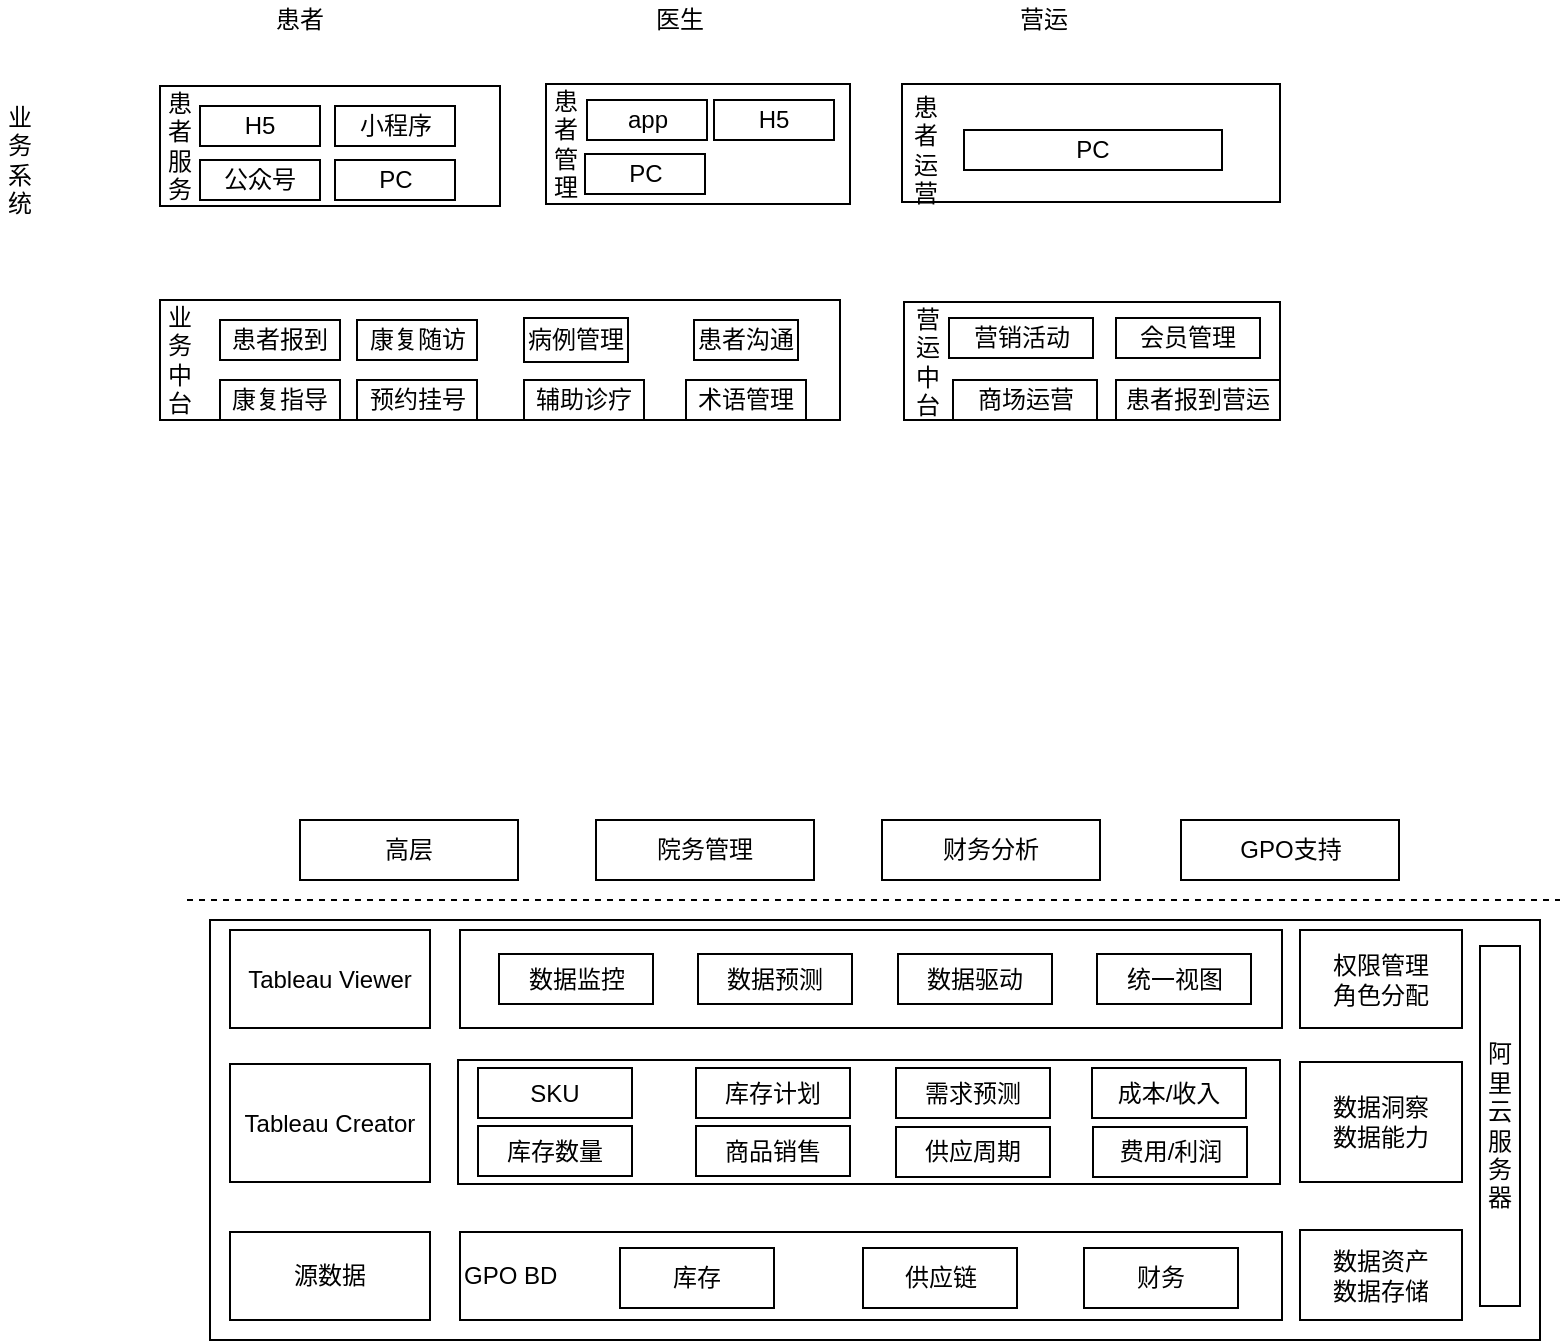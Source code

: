 <mxfile version="12.2.3" type="github" pages="1">
  <diagram id="mo2l67mq2gf-snKIyfyM" name="Page-1">
    <mxGraphModel dx="1426" dy="794" grid="1" gridSize="10" guides="1" tooltips="1" connect="1" arrows="1" fold="1" page="1" pageScale="1" pageWidth="827" pageHeight="1169" math="0" shadow="0">
      <root>
        <mxCell id="0"/>
        <mxCell id="1" parent="0"/>
        <mxCell id="0tHurYUijRGF0hzQCr-z-38" value="" style="rounded=0;whiteSpace=wrap;html=1;" vertex="1" parent="1">
          <mxGeometry x="145" y="500" width="665" height="210" as="geometry"/>
        </mxCell>
        <mxCell id="LToKzMWMvAvoS6rcVrgp-2" value="" style="rounded=0;whiteSpace=wrap;html=1;" vertex="1" parent="1">
          <mxGeometry x="120" y="190" width="340" height="60" as="geometry"/>
        </mxCell>
        <mxCell id="LToKzMWMvAvoS6rcVrgp-3" value="业务系统" style="text;html=1;strokeColor=none;fillColor=none;align=center;verticalAlign=middle;whiteSpace=wrap;rounded=0;" vertex="1" parent="1">
          <mxGeometry x="40" y="85" width="20" height="70" as="geometry"/>
        </mxCell>
        <mxCell id="LToKzMWMvAvoS6rcVrgp-4" value="&lt;span style=&quot;white-space: normal&quot;&gt;患者报到&lt;/span&gt;" style="rounded=0;whiteSpace=wrap;html=1;" vertex="1" parent="1">
          <mxGeometry x="150" y="200" width="60" height="20" as="geometry"/>
        </mxCell>
        <mxCell id="LToKzMWMvAvoS6rcVrgp-5" value="业务中台" style="text;html=1;strokeColor=none;fillColor=none;align=center;verticalAlign=middle;whiteSpace=wrap;rounded=0;" vertex="1" parent="1">
          <mxGeometry x="120" y="200" width="20" height="40" as="geometry"/>
        </mxCell>
        <mxCell id="LToKzMWMvAvoS6rcVrgp-6" value="" style="rounded=0;whiteSpace=wrap;html=1;" vertex="1" parent="1">
          <mxGeometry x="120" y="83" width="170" height="60" as="geometry"/>
        </mxCell>
        <mxCell id="LToKzMWMvAvoS6rcVrgp-7" value="患者服务" style="text;html=1;strokeColor=none;fillColor=none;align=center;verticalAlign=middle;whiteSpace=wrap;rounded=0;" vertex="1" parent="1">
          <mxGeometry x="120" y="93" width="20" height="40" as="geometry"/>
        </mxCell>
        <mxCell id="0tHurYUijRGF0hzQCr-z-12" value="" style="rounded=0;whiteSpace=wrap;html=1;align=center;" vertex="1" parent="1">
          <mxGeometry x="270" y="505" width="411" height="49" as="geometry"/>
        </mxCell>
        <mxCell id="LToKzMWMvAvoS6rcVrgp-8" value="H5" style="rounded=0;whiteSpace=wrap;html=1;" vertex="1" parent="1">
          <mxGeometry x="140" y="93" width="60" height="20" as="geometry"/>
        </mxCell>
        <mxCell id="LToKzMWMvAvoS6rcVrgp-10" value="康复随访" style="rounded=0;whiteSpace=wrap;html=1;" vertex="1" parent="1">
          <mxGeometry x="218.5" y="200" width="60" height="20" as="geometry"/>
        </mxCell>
        <mxCell id="LToKzMWMvAvoS6rcVrgp-11" value="预约挂号" style="rounded=0;whiteSpace=wrap;html=1;" vertex="1" parent="1">
          <mxGeometry x="218.5" y="230" width="60" height="20" as="geometry"/>
        </mxCell>
        <mxCell id="LToKzMWMvAvoS6rcVrgp-12" value="康复指导" style="rounded=0;whiteSpace=wrap;html=1;" vertex="1" parent="1">
          <mxGeometry x="150" y="230" width="60" height="20" as="geometry"/>
        </mxCell>
        <mxCell id="LToKzMWMvAvoS6rcVrgp-19" value="" style="rounded=0;whiteSpace=wrap;html=1;" vertex="1" parent="1">
          <mxGeometry x="313" y="82" width="152" height="60" as="geometry"/>
        </mxCell>
        <mxCell id="LToKzMWMvAvoS6rcVrgp-21" value="病例管理" style="rounded=0;whiteSpace=wrap;html=1;" vertex="1" parent="1">
          <mxGeometry x="302" y="199" width="52" height="22" as="geometry"/>
        </mxCell>
        <mxCell id="LToKzMWMvAvoS6rcVrgp-22" value="患者沟通" style="rounded=0;whiteSpace=wrap;html=1;" vertex="1" parent="1">
          <mxGeometry x="387" y="200" width="52" height="20" as="geometry"/>
        </mxCell>
        <mxCell id="LToKzMWMvAvoS6rcVrgp-23" value="术语管理" style="rounded=0;whiteSpace=wrap;html=1;" vertex="1" parent="1">
          <mxGeometry x="383" y="230" width="60" height="20" as="geometry"/>
        </mxCell>
        <mxCell id="LToKzMWMvAvoS6rcVrgp-24" value="辅助诊疗" style="rounded=0;whiteSpace=wrap;html=1;" vertex="1" parent="1">
          <mxGeometry x="302" y="230" width="60" height="20" as="geometry"/>
        </mxCell>
        <mxCell id="LToKzMWMvAvoS6rcVrgp-25" value="患者管理" style="text;html=1;strokeColor=none;fillColor=none;align=center;verticalAlign=middle;whiteSpace=wrap;rounded=0;" vertex="1" parent="1">
          <mxGeometry x="313" y="77" width="20" height="70" as="geometry"/>
        </mxCell>
        <mxCell id="LToKzMWMvAvoS6rcVrgp-26" value="&lt;span style=&quot;color: rgba(0 , 0 , 0 , 0) ; font-family: &amp;#34;helvetica&amp;#34; , &amp;#34;arial&amp;#34; , sans-serif ; font-size: 0px&quot;&gt;%3CmxGraphModel%3E%3Croot%3E%3CmxCell%20id%3D%220%22%2F%3E%3CmxCell%20id%3D%221%22%20parent%3D%220%22%2F%3E%3CmxCell%20id%3D%222%22%20value%3D%22%22%20style%3D%22rounded%3D0%3BwhiteSpace%3Dwrap%3Bhtml%3D1%3B%22%20vertex%3D%221%22%20parent%3D%221%22%3E%3CmxGeometry%20x%3D%22280%22%20y%3D%2218%22%20width%3D%22120%22%20height%3D%2260%22%20as%3D%22geometry%22%2F%3E%3C%2FmxCell%3E%3C%2Froot%3E%3C%2FmxGraphModel%3E&lt;/span&gt;" style="text;html=1;resizable=0;points=[];autosize=1;align=left;verticalAlign=top;spacingTop=-4;" vertex="1" parent="1">
          <mxGeometry x="540.5" y="125" width="20" height="20" as="geometry"/>
        </mxCell>
        <mxCell id="LToKzMWMvAvoS6rcVrgp-27" value="" style="rounded=0;whiteSpace=wrap;html=1;" vertex="1" parent="1">
          <mxGeometry x="491" y="82" width="189" height="59" as="geometry"/>
        </mxCell>
        <mxCell id="LToKzMWMvAvoS6rcVrgp-28" value="PC" style="rounded=0;whiteSpace=wrap;html=1;" vertex="1" parent="1">
          <mxGeometry x="522" y="105" width="129" height="20" as="geometry"/>
        </mxCell>
        <mxCell id="LToKzMWMvAvoS6rcVrgp-32" value="患者运营" style="text;html=1;strokeColor=none;fillColor=none;align=center;verticalAlign=middle;whiteSpace=wrap;rounded=0;" vertex="1" parent="1">
          <mxGeometry x="492.5" y="85" width="20" height="60" as="geometry"/>
        </mxCell>
        <mxCell id="LToKzMWMvAvoS6rcVrgp-66" value="患者" style="text;html=1;strokeColor=none;fillColor=none;align=center;verticalAlign=middle;whiteSpace=wrap;rounded=0;" vertex="1" parent="1">
          <mxGeometry x="170" y="40" width="40" height="20" as="geometry"/>
        </mxCell>
        <mxCell id="LToKzMWMvAvoS6rcVrgp-67" value="医生" style="text;html=1;strokeColor=none;fillColor=none;align=center;verticalAlign=middle;whiteSpace=wrap;rounded=0;" vertex="1" parent="1">
          <mxGeometry x="360" y="40" width="40" height="20" as="geometry"/>
        </mxCell>
        <mxCell id="LToKzMWMvAvoS6rcVrgp-68" value="营运" style="text;html=1;strokeColor=none;fillColor=none;align=center;verticalAlign=middle;whiteSpace=wrap;rounded=0;" vertex="1" parent="1">
          <mxGeometry x="542" y="40" width="40" height="20" as="geometry"/>
        </mxCell>
        <mxCell id="LToKzMWMvAvoS6rcVrgp-81" value="" style="rounded=0;whiteSpace=wrap;html=1;" vertex="1" parent="1">
          <mxGeometry x="492" y="191" width="188" height="59" as="geometry"/>
        </mxCell>
        <mxCell id="LToKzMWMvAvoS6rcVrgp-82" value="营运中台" style="text;html=1;strokeColor=none;fillColor=none;align=center;verticalAlign=middle;whiteSpace=wrap;rounded=0;" vertex="1" parent="1">
          <mxGeometry x="492" y="191" width="24" height="60" as="geometry"/>
        </mxCell>
        <mxCell id="LToKzMWMvAvoS6rcVrgp-83" value="营销活动" style="rounded=0;whiteSpace=wrap;html=1;" vertex="1" parent="1">
          <mxGeometry x="514.5" y="199" width="72" height="20" as="geometry"/>
        </mxCell>
        <mxCell id="LToKzMWMvAvoS6rcVrgp-85" value="商场运营" style="rounded=0;whiteSpace=wrap;html=1;" vertex="1" parent="1">
          <mxGeometry x="516.5" y="230" width="72" height="20" as="geometry"/>
        </mxCell>
        <mxCell id="LToKzMWMvAvoS6rcVrgp-86" value="会员管理" style="rounded=0;whiteSpace=wrap;html=1;" vertex="1" parent="1">
          <mxGeometry x="598" y="199" width="72" height="20" as="geometry"/>
        </mxCell>
        <mxCell id="LToKzMWMvAvoS6rcVrgp-87" value="患者报到营运" style="rounded=0;whiteSpace=wrap;html=1;" vertex="1" parent="1">
          <mxGeometry x="598" y="230" width="82" height="20" as="geometry"/>
        </mxCell>
        <mxCell id="LToKzMWMvAvoS6rcVrgp-88" value="小程序" style="rounded=0;whiteSpace=wrap;html=1;" vertex="1" parent="1">
          <mxGeometry x="207.5" y="93" width="60" height="20" as="geometry"/>
        </mxCell>
        <mxCell id="LToKzMWMvAvoS6rcVrgp-89" value="公众号" style="rounded=0;whiteSpace=wrap;html=1;" vertex="1" parent="1">
          <mxGeometry x="140" y="120" width="60" height="20" as="geometry"/>
        </mxCell>
        <mxCell id="LToKzMWMvAvoS6rcVrgp-90" value="PC" style="rounded=0;whiteSpace=wrap;html=1;" vertex="1" parent="1">
          <mxGeometry x="207.5" y="120" width="60" height="20" as="geometry"/>
        </mxCell>
        <mxCell id="LToKzMWMvAvoS6rcVrgp-91" value="app" style="rounded=0;whiteSpace=wrap;html=1;" vertex="1" parent="1">
          <mxGeometry x="333.5" y="90" width="60" height="20" as="geometry"/>
        </mxCell>
        <mxCell id="LToKzMWMvAvoS6rcVrgp-92" value="H5" style="rounded=0;whiteSpace=wrap;html=1;" vertex="1" parent="1">
          <mxGeometry x="397" y="90" width="60" height="20" as="geometry"/>
        </mxCell>
        <mxCell id="LToKzMWMvAvoS6rcVrgp-93" value="PC" style="rounded=0;whiteSpace=wrap;html=1;" vertex="1" parent="1">
          <mxGeometry x="332.5" y="117" width="60" height="20" as="geometry"/>
        </mxCell>
        <mxCell id="0tHurYUijRGF0hzQCr-z-18" value="GPO BD" style="rounded=0;whiteSpace=wrap;html=1;align=left;" vertex="1" parent="1">
          <mxGeometry x="270" y="656" width="411" height="44" as="geometry"/>
        </mxCell>
        <mxCell id="0tHurYUijRGF0hzQCr-z-19" value="Tableau Viewer" style="rounded=0;whiteSpace=wrap;html=1;" vertex="1" parent="1">
          <mxGeometry x="155" y="505" width="100" height="49" as="geometry"/>
        </mxCell>
        <mxCell id="0tHurYUijRGF0hzQCr-z-20" value="" style="endArrow=none;dashed=1;html=1;" edge="1" parent="1">
          <mxGeometry width="50" height="50" relative="1" as="geometry">
            <mxPoint x="133.5" y="490" as="sourcePoint"/>
            <mxPoint x="820" y="490" as="targetPoint"/>
          </mxGeometry>
        </mxCell>
        <mxCell id="0tHurYUijRGF0hzQCr-z-21" value="库存" style="rounded=0;whiteSpace=wrap;html=1;" vertex="1" parent="1">
          <mxGeometry x="350" y="664" width="77" height="30" as="geometry"/>
        </mxCell>
        <mxCell id="0tHurYUijRGF0hzQCr-z-22" value="供应链" style="rounded=0;whiteSpace=wrap;html=1;" vertex="1" parent="1">
          <mxGeometry x="471.5" y="664" width="77" height="30" as="geometry"/>
        </mxCell>
        <mxCell id="0tHurYUijRGF0hzQCr-z-23" value="财务" style="rounded=0;whiteSpace=wrap;html=1;" vertex="1" parent="1">
          <mxGeometry x="582" y="664" width="77" height="30" as="geometry"/>
        </mxCell>
        <mxCell id="0tHurYUijRGF0hzQCr-z-24" value="数据洞察&lt;br&gt;数据能力" style="rounded=0;whiteSpace=wrap;html=1;" vertex="1" parent="1">
          <mxGeometry x="690" y="571" width="81" height="60" as="geometry"/>
        </mxCell>
        <mxCell id="0tHurYUijRGF0hzQCr-z-26" value="" style="rounded=0;whiteSpace=wrap;html=1;align=center;" vertex="1" parent="1">
          <mxGeometry x="269" y="570" width="411" height="62" as="geometry"/>
        </mxCell>
        <mxCell id="0tHurYUijRGF0hzQCr-z-27" value="库存数量" style="rounded=0;whiteSpace=wrap;html=1;" vertex="1" parent="1">
          <mxGeometry x="279" y="603" width="77" height="25" as="geometry"/>
        </mxCell>
        <mxCell id="0tHurYUijRGF0hzQCr-z-28" value="SKU" style="rounded=0;whiteSpace=wrap;html=1;" vertex="1" parent="1">
          <mxGeometry x="279" y="574" width="77" height="25" as="geometry"/>
        </mxCell>
        <mxCell id="0tHurYUijRGF0hzQCr-z-29" value="库存计划" style="rounded=0;whiteSpace=wrap;html=1;" vertex="1" parent="1">
          <mxGeometry x="388" y="574" width="77" height="25" as="geometry"/>
        </mxCell>
        <mxCell id="0tHurYUijRGF0hzQCr-z-30" value="商品销售" style="rounded=0;whiteSpace=wrap;html=1;" vertex="1" parent="1">
          <mxGeometry x="388" y="603" width="77" height="25" as="geometry"/>
        </mxCell>
        <mxCell id="0tHurYUijRGF0hzQCr-z-31" value="需求预测" style="rounded=0;whiteSpace=wrap;html=1;" vertex="1" parent="1">
          <mxGeometry x="488" y="574" width="77" height="25" as="geometry"/>
        </mxCell>
        <mxCell id="0tHurYUijRGF0hzQCr-z-32" value="成本/收入" style="rounded=0;whiteSpace=wrap;html=1;" vertex="1" parent="1">
          <mxGeometry x="586" y="574" width="77" height="25" as="geometry"/>
        </mxCell>
        <mxCell id="0tHurYUijRGF0hzQCr-z-33" value="费用/利润" style="rounded=0;whiteSpace=wrap;html=1;" vertex="1" parent="1">
          <mxGeometry x="586.5" y="603.5" width="77" height="25" as="geometry"/>
        </mxCell>
        <mxCell id="0tHurYUijRGF0hzQCr-z-34" value="供应周期" style="rounded=0;whiteSpace=wrap;html=1;" vertex="1" parent="1">
          <mxGeometry x="488" y="603.5" width="77" height="25" as="geometry"/>
        </mxCell>
        <mxCell id="0tHurYUijRGF0hzQCr-z-36" value="源数据" style="rounded=0;whiteSpace=wrap;html=1;" vertex="1" parent="1">
          <mxGeometry x="155" y="656" width="100" height="44" as="geometry"/>
        </mxCell>
        <mxCell id="0tHurYUijRGF0hzQCr-z-42" value="阿里云服务器" style="rounded=0;whiteSpace=wrap;html=1;" vertex="1" parent="1">
          <mxGeometry x="780" y="513" width="20" height="180" as="geometry"/>
        </mxCell>
        <mxCell id="0tHurYUijRGF0hzQCr-z-45" value="权限管理&lt;br&gt;角色分配" style="rounded=0;whiteSpace=wrap;html=1;" vertex="1" parent="1">
          <mxGeometry x="690" y="505" width="81" height="49" as="geometry"/>
        </mxCell>
        <mxCell id="0tHurYUijRGF0hzQCr-z-46" value="Tableau Creator" style="rounded=0;whiteSpace=wrap;html=1;" vertex="1" parent="1">
          <mxGeometry x="155" y="572" width="100" height="59" as="geometry"/>
        </mxCell>
        <mxCell id="0tHurYUijRGF0hzQCr-z-47" value="数据资产&lt;br&gt;数据存储" style="rounded=0;whiteSpace=wrap;html=1;" vertex="1" parent="1">
          <mxGeometry x="690" y="655" width="81" height="45" as="geometry"/>
        </mxCell>
        <mxCell id="0tHurYUijRGF0hzQCr-z-48" value="统一视图" style="rounded=0;whiteSpace=wrap;html=1;" vertex="1" parent="1">
          <mxGeometry x="588.5" y="517" width="77" height="25" as="geometry"/>
        </mxCell>
        <mxCell id="0tHurYUijRGF0hzQCr-z-49" value="数据监控" style="rounded=0;whiteSpace=wrap;html=1;" vertex="1" parent="1">
          <mxGeometry x="289.5" y="517" width="77" height="25" as="geometry"/>
        </mxCell>
        <mxCell id="0tHurYUijRGF0hzQCr-z-50" value="数据预测" style="rounded=0;whiteSpace=wrap;html=1;" vertex="1" parent="1">
          <mxGeometry x="389" y="517" width="77" height="25" as="geometry"/>
        </mxCell>
        <mxCell id="0tHurYUijRGF0hzQCr-z-51" value="数据驱动" style="rounded=0;whiteSpace=wrap;html=1;" vertex="1" parent="1">
          <mxGeometry x="489" y="517" width="77" height="25" as="geometry"/>
        </mxCell>
        <mxCell id="0tHurYUijRGF0hzQCr-z-52" value="高层" style="rounded=0;whiteSpace=wrap;html=1;" vertex="1" parent="1">
          <mxGeometry x="190" y="450" width="109" height="30" as="geometry"/>
        </mxCell>
        <mxCell id="0tHurYUijRGF0hzQCr-z-53" value="院务管理" style="rounded=0;whiteSpace=wrap;html=1;" vertex="1" parent="1">
          <mxGeometry x="338" y="450" width="109" height="30" as="geometry"/>
        </mxCell>
        <mxCell id="0tHurYUijRGF0hzQCr-z-54" value="财务分析" style="rounded=0;whiteSpace=wrap;html=1;" vertex="1" parent="1">
          <mxGeometry x="481" y="450" width="109" height="30" as="geometry"/>
        </mxCell>
        <mxCell id="0tHurYUijRGF0hzQCr-z-55" value="GPO支持" style="rounded=0;whiteSpace=wrap;html=1;" vertex="1" parent="1">
          <mxGeometry x="630.5" y="450" width="109" height="30" as="geometry"/>
        </mxCell>
      </root>
    </mxGraphModel>
  </diagram>
</mxfile>
